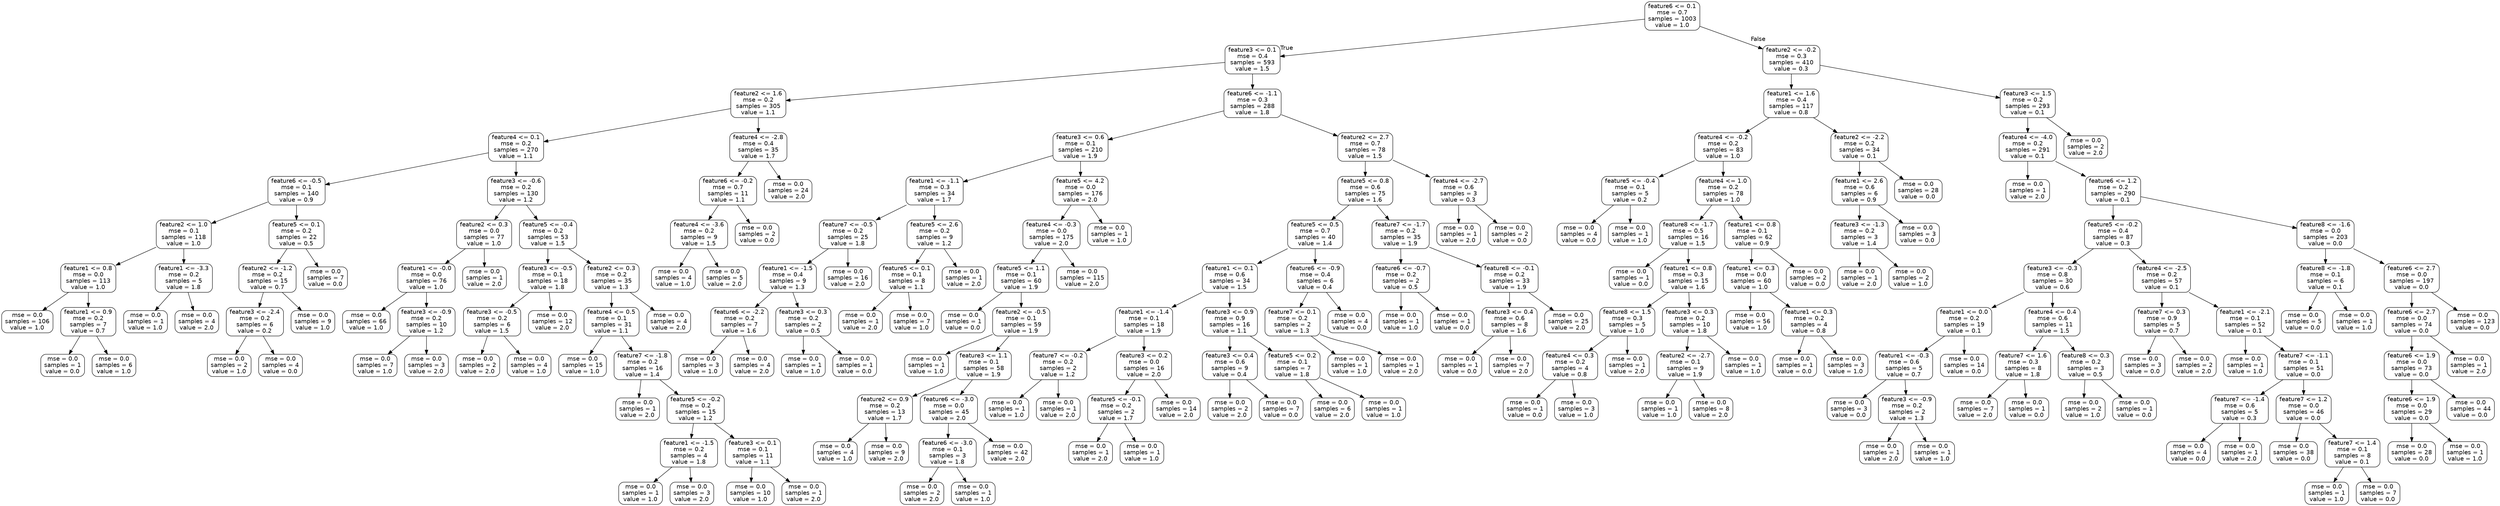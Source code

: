 digraph Tree {
node [shape=box, style="rounded", color="black", fontname=helvetica] ;
edge [fontname=helvetica] ;
0 [label="feature6 <= 0.1\nmse = 0.7\nsamples = 1003\nvalue = 1.0"] ;
1 [label="feature3 <= 0.1\nmse = 0.4\nsamples = 593\nvalue = 1.5"] ;
0 -> 1 [labeldistance=2.5, labelangle=45, headlabel="True"] ;
2 [label="feature2 <= 1.6\nmse = 0.2\nsamples = 305\nvalue = 1.1"] ;
1 -> 2 ;
3 [label="feature4 <= 0.1\nmse = 0.2\nsamples = 270\nvalue = 1.1"] ;
2 -> 3 ;
4 [label="feature6 <= -0.5\nmse = 0.1\nsamples = 140\nvalue = 0.9"] ;
3 -> 4 ;
5 [label="feature2 <= 1.0\nmse = 0.1\nsamples = 118\nvalue = 1.0"] ;
4 -> 5 ;
6 [label="feature1 <= 0.8\nmse = 0.0\nsamples = 113\nvalue = 1.0"] ;
5 -> 6 ;
7 [label="mse = 0.0\nsamples = 106\nvalue = 1.0"] ;
6 -> 7 ;
8 [label="feature1 <= 0.9\nmse = 0.2\nsamples = 7\nvalue = 0.7"] ;
6 -> 8 ;
9 [label="mse = 0.0\nsamples = 1\nvalue = 0.0"] ;
8 -> 9 ;
10 [label="mse = 0.0\nsamples = 6\nvalue = 1.0"] ;
8 -> 10 ;
11 [label="feature1 <= -3.3\nmse = 0.2\nsamples = 5\nvalue = 1.8"] ;
5 -> 11 ;
12 [label="mse = 0.0\nsamples = 1\nvalue = 1.0"] ;
11 -> 12 ;
13 [label="mse = 0.0\nsamples = 4\nvalue = 2.0"] ;
11 -> 13 ;
14 [label="feature5 <= 0.1\nmse = 0.2\nsamples = 22\nvalue = 0.5"] ;
4 -> 14 ;
15 [label="feature2 <= -1.2\nmse = 0.2\nsamples = 15\nvalue = 0.7"] ;
14 -> 15 ;
16 [label="feature3 <= -2.4\nmse = 0.2\nsamples = 6\nvalue = 0.2"] ;
15 -> 16 ;
17 [label="mse = 0.0\nsamples = 2\nvalue = 1.0"] ;
16 -> 17 ;
18 [label="mse = 0.0\nsamples = 4\nvalue = 0.0"] ;
16 -> 18 ;
19 [label="mse = 0.0\nsamples = 9\nvalue = 1.0"] ;
15 -> 19 ;
20 [label="mse = 0.0\nsamples = 7\nvalue = 0.0"] ;
14 -> 20 ;
21 [label="feature3 <= -0.6\nmse = 0.2\nsamples = 130\nvalue = 1.2"] ;
3 -> 21 ;
22 [label="feature2 <= 0.3\nmse = 0.0\nsamples = 77\nvalue = 1.0"] ;
21 -> 22 ;
23 [label="feature1 <= -0.0\nmse = 0.0\nsamples = 76\nvalue = 1.0"] ;
22 -> 23 ;
24 [label="mse = 0.0\nsamples = 66\nvalue = 1.0"] ;
23 -> 24 ;
25 [label="feature3 <= -0.9\nmse = 0.2\nsamples = 10\nvalue = 1.2"] ;
23 -> 25 ;
26 [label="mse = 0.0\nsamples = 7\nvalue = 1.0"] ;
25 -> 26 ;
27 [label="mse = 0.0\nsamples = 3\nvalue = 2.0"] ;
25 -> 27 ;
28 [label="mse = 0.0\nsamples = 1\nvalue = 2.0"] ;
22 -> 28 ;
29 [label="feature5 <= -0.4\nmse = 0.2\nsamples = 53\nvalue = 1.5"] ;
21 -> 29 ;
30 [label="feature3 <= -0.5\nmse = 0.1\nsamples = 18\nvalue = 1.8"] ;
29 -> 30 ;
31 [label="feature3 <= -0.5\nmse = 0.2\nsamples = 6\nvalue = 1.5"] ;
30 -> 31 ;
32 [label="mse = 0.0\nsamples = 2\nvalue = 2.0"] ;
31 -> 32 ;
33 [label="mse = 0.0\nsamples = 4\nvalue = 1.0"] ;
31 -> 33 ;
34 [label="mse = 0.0\nsamples = 12\nvalue = 2.0"] ;
30 -> 34 ;
35 [label="feature2 <= 0.3\nmse = 0.2\nsamples = 35\nvalue = 1.3"] ;
29 -> 35 ;
36 [label="feature4 <= 0.5\nmse = 0.1\nsamples = 31\nvalue = 1.1"] ;
35 -> 36 ;
37 [label="mse = 0.0\nsamples = 15\nvalue = 1.0"] ;
36 -> 37 ;
38 [label="feature7 <= -1.8\nmse = 0.2\nsamples = 16\nvalue = 1.4"] ;
36 -> 38 ;
39 [label="mse = 0.0\nsamples = 1\nvalue = 2.0"] ;
38 -> 39 ;
40 [label="feature5 <= -0.2\nmse = 0.2\nsamples = 15\nvalue = 1.2"] ;
38 -> 40 ;
41 [label="feature1 <= -1.5\nmse = 0.2\nsamples = 4\nvalue = 1.8"] ;
40 -> 41 ;
42 [label="mse = 0.0\nsamples = 1\nvalue = 1.0"] ;
41 -> 42 ;
43 [label="mse = 0.0\nsamples = 3\nvalue = 2.0"] ;
41 -> 43 ;
44 [label="feature3 <= 0.1\nmse = 0.1\nsamples = 11\nvalue = 1.1"] ;
40 -> 44 ;
45 [label="mse = 0.0\nsamples = 10\nvalue = 1.0"] ;
44 -> 45 ;
46 [label="mse = 0.0\nsamples = 1\nvalue = 2.0"] ;
44 -> 46 ;
47 [label="mse = 0.0\nsamples = 4\nvalue = 2.0"] ;
35 -> 47 ;
48 [label="feature4 <= -2.8\nmse = 0.4\nsamples = 35\nvalue = 1.7"] ;
2 -> 48 ;
49 [label="feature6 <= -0.2\nmse = 0.7\nsamples = 11\nvalue = 1.1"] ;
48 -> 49 ;
50 [label="feature4 <= -3.6\nmse = 0.2\nsamples = 9\nvalue = 1.5"] ;
49 -> 50 ;
51 [label="mse = 0.0\nsamples = 4\nvalue = 1.0"] ;
50 -> 51 ;
52 [label="mse = 0.0\nsamples = 5\nvalue = 2.0"] ;
50 -> 52 ;
53 [label="mse = 0.0\nsamples = 2\nvalue = 0.0"] ;
49 -> 53 ;
54 [label="mse = 0.0\nsamples = 24\nvalue = 2.0"] ;
48 -> 54 ;
55 [label="feature6 <= -1.1\nmse = 0.3\nsamples = 288\nvalue = 1.8"] ;
1 -> 55 ;
56 [label="feature3 <= 0.6\nmse = 0.1\nsamples = 210\nvalue = 1.9"] ;
55 -> 56 ;
57 [label="feature1 <= -1.1\nmse = 0.3\nsamples = 34\nvalue = 1.7"] ;
56 -> 57 ;
58 [label="feature7 <= -0.5\nmse = 0.2\nsamples = 25\nvalue = 1.8"] ;
57 -> 58 ;
59 [label="feature1 <= -1.5\nmse = 0.4\nsamples = 9\nvalue = 1.3"] ;
58 -> 59 ;
60 [label="feature6 <= -2.2\nmse = 0.2\nsamples = 7\nvalue = 1.6"] ;
59 -> 60 ;
61 [label="mse = 0.0\nsamples = 3\nvalue = 1.0"] ;
60 -> 61 ;
62 [label="mse = 0.0\nsamples = 4\nvalue = 2.0"] ;
60 -> 62 ;
63 [label="feature3 <= 0.3\nmse = 0.2\nsamples = 2\nvalue = 0.5"] ;
59 -> 63 ;
64 [label="mse = 0.0\nsamples = 1\nvalue = 1.0"] ;
63 -> 64 ;
65 [label="mse = 0.0\nsamples = 1\nvalue = 0.0"] ;
63 -> 65 ;
66 [label="mse = 0.0\nsamples = 16\nvalue = 2.0"] ;
58 -> 66 ;
67 [label="feature5 <= 2.6\nmse = 0.2\nsamples = 9\nvalue = 1.2"] ;
57 -> 67 ;
68 [label="feature5 <= 0.1\nmse = 0.1\nsamples = 8\nvalue = 1.1"] ;
67 -> 68 ;
69 [label="mse = 0.0\nsamples = 1\nvalue = 2.0"] ;
68 -> 69 ;
70 [label="mse = 0.0\nsamples = 7\nvalue = 1.0"] ;
68 -> 70 ;
71 [label="mse = 0.0\nsamples = 1\nvalue = 2.0"] ;
67 -> 71 ;
72 [label="feature5 <= 4.2\nmse = 0.0\nsamples = 176\nvalue = 2.0"] ;
56 -> 72 ;
73 [label="feature4 <= -0.3\nmse = 0.0\nsamples = 175\nvalue = 2.0"] ;
72 -> 73 ;
74 [label="feature5 <= 1.1\nmse = 0.1\nsamples = 60\nvalue = 1.9"] ;
73 -> 74 ;
75 [label="mse = 0.0\nsamples = 1\nvalue = 0.0"] ;
74 -> 75 ;
76 [label="feature2 <= -0.5\nmse = 0.1\nsamples = 59\nvalue = 1.9"] ;
74 -> 76 ;
77 [label="mse = 0.0\nsamples = 1\nvalue = 1.0"] ;
76 -> 77 ;
78 [label="feature3 <= 1.1\nmse = 0.1\nsamples = 58\nvalue = 1.9"] ;
76 -> 78 ;
79 [label="feature2 <= 0.9\nmse = 0.2\nsamples = 13\nvalue = 1.7"] ;
78 -> 79 ;
80 [label="mse = 0.0\nsamples = 4\nvalue = 1.0"] ;
79 -> 80 ;
81 [label="mse = 0.0\nsamples = 9\nvalue = 2.0"] ;
79 -> 81 ;
82 [label="feature6 <= -3.0\nmse = 0.0\nsamples = 45\nvalue = 2.0"] ;
78 -> 82 ;
83 [label="feature6 <= -3.0\nmse = 0.1\nsamples = 3\nvalue = 1.8"] ;
82 -> 83 ;
84 [label="mse = 0.0\nsamples = 2\nvalue = 2.0"] ;
83 -> 84 ;
85 [label="mse = 0.0\nsamples = 1\nvalue = 1.0"] ;
83 -> 85 ;
86 [label="mse = 0.0\nsamples = 42\nvalue = 2.0"] ;
82 -> 86 ;
87 [label="mse = 0.0\nsamples = 115\nvalue = 2.0"] ;
73 -> 87 ;
88 [label="mse = 0.0\nsamples = 1\nvalue = 1.0"] ;
72 -> 88 ;
89 [label="feature2 <= 2.7\nmse = 0.7\nsamples = 78\nvalue = 1.5"] ;
55 -> 89 ;
90 [label="feature5 <= 0.8\nmse = 0.6\nsamples = 75\nvalue = 1.6"] ;
89 -> 90 ;
91 [label="feature5 <= 0.5\nmse = 0.7\nsamples = 40\nvalue = 1.4"] ;
90 -> 91 ;
92 [label="feature1 <= 0.1\nmse = 0.6\nsamples = 34\nvalue = 1.5"] ;
91 -> 92 ;
93 [label="feature1 <= -1.4\nmse = 0.1\nsamples = 18\nvalue = 1.9"] ;
92 -> 93 ;
94 [label="feature7 <= -0.2\nmse = 0.2\nsamples = 2\nvalue = 1.2"] ;
93 -> 94 ;
95 [label="mse = 0.0\nsamples = 1\nvalue = 1.0"] ;
94 -> 95 ;
96 [label="mse = 0.0\nsamples = 1\nvalue = 2.0"] ;
94 -> 96 ;
97 [label="feature3 <= 0.2\nmse = 0.0\nsamples = 16\nvalue = 2.0"] ;
93 -> 97 ;
98 [label="feature5 <= -0.1\nmse = 0.2\nsamples = 2\nvalue = 1.7"] ;
97 -> 98 ;
99 [label="mse = 0.0\nsamples = 1\nvalue = 2.0"] ;
98 -> 99 ;
100 [label="mse = 0.0\nsamples = 1\nvalue = 1.0"] ;
98 -> 100 ;
101 [label="mse = 0.0\nsamples = 14\nvalue = 2.0"] ;
97 -> 101 ;
102 [label="feature3 <= 0.9\nmse = 0.9\nsamples = 16\nvalue = 1.1"] ;
92 -> 102 ;
103 [label="feature3 <= 0.4\nmse = 0.6\nsamples = 9\nvalue = 0.4"] ;
102 -> 103 ;
104 [label="mse = 0.0\nsamples = 2\nvalue = 2.0"] ;
103 -> 104 ;
105 [label="mse = 0.0\nsamples = 7\nvalue = 0.0"] ;
103 -> 105 ;
106 [label="feature5 <= 0.2\nmse = 0.1\nsamples = 7\nvalue = 1.8"] ;
102 -> 106 ;
107 [label="mse = 0.0\nsamples = 6\nvalue = 2.0"] ;
106 -> 107 ;
108 [label="mse = 0.0\nsamples = 1\nvalue = 1.0"] ;
106 -> 108 ;
109 [label="feature6 <= -0.9\nmse = 0.4\nsamples = 6\nvalue = 0.4"] ;
91 -> 109 ;
110 [label="feature7 <= 0.1\nmse = 0.2\nsamples = 2\nvalue = 1.3"] ;
109 -> 110 ;
111 [label="mse = 0.0\nsamples = 1\nvalue = 1.0"] ;
110 -> 111 ;
112 [label="mse = 0.0\nsamples = 1\nvalue = 2.0"] ;
110 -> 112 ;
113 [label="mse = 0.0\nsamples = 4\nvalue = 0.0"] ;
109 -> 113 ;
114 [label="feature7 <= -1.7\nmse = 0.2\nsamples = 35\nvalue = 1.9"] ;
90 -> 114 ;
115 [label="feature6 <= -0.7\nmse = 0.2\nsamples = 2\nvalue = 0.5"] ;
114 -> 115 ;
116 [label="mse = 0.0\nsamples = 1\nvalue = 1.0"] ;
115 -> 116 ;
117 [label="mse = 0.0\nsamples = 1\nvalue = 0.0"] ;
115 -> 117 ;
118 [label="feature8 <= -0.1\nmse = 0.2\nsamples = 33\nvalue = 1.9"] ;
114 -> 118 ;
119 [label="feature3 <= 0.4\nmse = 0.6\nsamples = 8\nvalue = 1.6"] ;
118 -> 119 ;
120 [label="mse = 0.0\nsamples = 1\nvalue = 0.0"] ;
119 -> 120 ;
121 [label="mse = 0.0\nsamples = 7\nvalue = 2.0"] ;
119 -> 121 ;
122 [label="mse = 0.0\nsamples = 25\nvalue = 2.0"] ;
118 -> 122 ;
123 [label="feature4 <= -2.7\nmse = 0.6\nsamples = 3\nvalue = 0.3"] ;
89 -> 123 ;
124 [label="mse = 0.0\nsamples = 1\nvalue = 2.0"] ;
123 -> 124 ;
125 [label="mse = 0.0\nsamples = 2\nvalue = 0.0"] ;
123 -> 125 ;
126 [label="feature2 <= -0.2\nmse = 0.3\nsamples = 410\nvalue = 0.3"] ;
0 -> 126 [labeldistance=2.5, labelangle=-45, headlabel="False"] ;
127 [label="feature1 <= 1.6\nmse = 0.4\nsamples = 117\nvalue = 0.8"] ;
126 -> 127 ;
128 [label="feature4 <= -0.2\nmse = 0.2\nsamples = 83\nvalue = 1.0"] ;
127 -> 128 ;
129 [label="feature5 <= -0.4\nmse = 0.1\nsamples = 5\nvalue = 0.2"] ;
128 -> 129 ;
130 [label="mse = 0.0\nsamples = 4\nvalue = 0.0"] ;
129 -> 130 ;
131 [label="mse = 0.0\nsamples = 1\nvalue = 1.0"] ;
129 -> 131 ;
132 [label="feature4 <= 1.0\nmse = 0.2\nsamples = 78\nvalue = 1.0"] ;
128 -> 132 ;
133 [label="feature8 <= -1.7\nmse = 0.5\nsamples = 16\nvalue = 1.5"] ;
132 -> 133 ;
134 [label="mse = 0.0\nsamples = 1\nvalue = 0.0"] ;
133 -> 134 ;
135 [label="feature1 <= 0.8\nmse = 0.3\nsamples = 15\nvalue = 1.6"] ;
133 -> 135 ;
136 [label="feature8 <= 1.5\nmse = 0.3\nsamples = 5\nvalue = 1.0"] ;
135 -> 136 ;
137 [label="feature4 <= 0.3\nmse = 0.2\nsamples = 4\nvalue = 0.8"] ;
136 -> 137 ;
138 [label="mse = 0.0\nsamples = 1\nvalue = 0.0"] ;
137 -> 138 ;
139 [label="mse = 0.0\nsamples = 3\nvalue = 1.0"] ;
137 -> 139 ;
140 [label="mse = 0.0\nsamples = 1\nvalue = 2.0"] ;
136 -> 140 ;
141 [label="feature3 <= 0.3\nmse = 0.2\nsamples = 10\nvalue = 1.8"] ;
135 -> 141 ;
142 [label="feature2 <= -2.7\nmse = 0.1\nsamples = 9\nvalue = 1.9"] ;
141 -> 142 ;
143 [label="mse = 0.0\nsamples = 1\nvalue = 1.0"] ;
142 -> 143 ;
144 [label="mse = 0.0\nsamples = 8\nvalue = 2.0"] ;
142 -> 144 ;
145 [label="mse = 0.0\nsamples = 1\nvalue = 1.0"] ;
141 -> 145 ;
146 [label="feature1 <= 0.8\nmse = 0.1\nsamples = 62\nvalue = 0.9"] ;
132 -> 146 ;
147 [label="feature1 <= 0.3\nmse = 0.0\nsamples = 60\nvalue = 1.0"] ;
146 -> 147 ;
148 [label="mse = 0.0\nsamples = 56\nvalue = 1.0"] ;
147 -> 148 ;
149 [label="feature1 <= 0.3\nmse = 0.2\nsamples = 4\nvalue = 0.8"] ;
147 -> 149 ;
150 [label="mse = 0.0\nsamples = 1\nvalue = 0.0"] ;
149 -> 150 ;
151 [label="mse = 0.0\nsamples = 3\nvalue = 1.0"] ;
149 -> 151 ;
152 [label="mse = 0.0\nsamples = 2\nvalue = 0.0"] ;
146 -> 152 ;
153 [label="feature2 <= -2.2\nmse = 0.2\nsamples = 34\nvalue = 0.1"] ;
127 -> 153 ;
154 [label="feature1 <= 2.6\nmse = 0.6\nsamples = 6\nvalue = 0.9"] ;
153 -> 154 ;
155 [label="feature3 <= -1.3\nmse = 0.2\nsamples = 3\nvalue = 1.4"] ;
154 -> 155 ;
156 [label="mse = 0.0\nsamples = 1\nvalue = 2.0"] ;
155 -> 156 ;
157 [label="mse = 0.0\nsamples = 2\nvalue = 1.0"] ;
155 -> 157 ;
158 [label="mse = 0.0\nsamples = 3\nvalue = 0.0"] ;
154 -> 158 ;
159 [label="mse = 0.0\nsamples = 28\nvalue = 0.0"] ;
153 -> 159 ;
160 [label="feature3 <= 1.5\nmse = 0.2\nsamples = 293\nvalue = 0.1"] ;
126 -> 160 ;
161 [label="feature4 <= -4.0\nmse = 0.2\nsamples = 291\nvalue = 0.1"] ;
160 -> 161 ;
162 [label="mse = 0.0\nsamples = 1\nvalue = 2.0"] ;
161 -> 162 ;
163 [label="feature6 <= 1.2\nmse = 0.2\nsamples = 290\nvalue = 0.1"] ;
161 -> 163 ;
164 [label="feature5 <= -0.2\nmse = 0.4\nsamples = 87\nvalue = 0.3"] ;
163 -> 164 ;
165 [label="feature3 <= -0.3\nmse = 0.8\nsamples = 30\nvalue = 0.6"] ;
164 -> 165 ;
166 [label="feature1 <= 0.0\nmse = 0.2\nsamples = 19\nvalue = 0.1"] ;
165 -> 166 ;
167 [label="feature1 <= -0.3\nmse = 0.6\nsamples = 5\nvalue = 0.7"] ;
166 -> 167 ;
168 [label="mse = 0.0\nsamples = 3\nvalue = 0.0"] ;
167 -> 168 ;
169 [label="feature3 <= -0.9\nmse = 0.2\nsamples = 2\nvalue = 1.3"] ;
167 -> 169 ;
170 [label="mse = 0.0\nsamples = 1\nvalue = 2.0"] ;
169 -> 170 ;
171 [label="mse = 0.0\nsamples = 1\nvalue = 1.0"] ;
169 -> 171 ;
172 [label="mse = 0.0\nsamples = 14\nvalue = 0.0"] ;
166 -> 172 ;
173 [label="feature4 <= 0.4\nmse = 0.6\nsamples = 11\nvalue = 1.5"] ;
165 -> 173 ;
174 [label="feature7 <= 1.6\nmse = 0.3\nsamples = 8\nvalue = 1.8"] ;
173 -> 174 ;
175 [label="mse = 0.0\nsamples = 7\nvalue = 2.0"] ;
174 -> 175 ;
176 [label="mse = 0.0\nsamples = 1\nvalue = 0.0"] ;
174 -> 176 ;
177 [label="feature8 <= 0.3\nmse = 0.2\nsamples = 3\nvalue = 0.5"] ;
173 -> 177 ;
178 [label="mse = 0.0\nsamples = 2\nvalue = 1.0"] ;
177 -> 178 ;
179 [label="mse = 0.0\nsamples = 1\nvalue = 0.0"] ;
177 -> 179 ;
180 [label="feature4 <= -2.5\nmse = 0.2\nsamples = 57\nvalue = 0.1"] ;
164 -> 180 ;
181 [label="feature7 <= 0.3\nmse = 0.9\nsamples = 5\nvalue = 0.7"] ;
180 -> 181 ;
182 [label="mse = 0.0\nsamples = 3\nvalue = 0.0"] ;
181 -> 182 ;
183 [label="mse = 0.0\nsamples = 2\nvalue = 2.0"] ;
181 -> 183 ;
184 [label="feature1 <= -2.1\nmse = 0.1\nsamples = 52\nvalue = 0.1"] ;
180 -> 184 ;
185 [label="mse = 0.0\nsamples = 1\nvalue = 1.0"] ;
184 -> 185 ;
186 [label="feature7 <= -1.1\nmse = 0.1\nsamples = 51\nvalue = 0.0"] ;
184 -> 186 ;
187 [label="feature7 <= -1.4\nmse = 0.6\nsamples = 5\nvalue = 0.3"] ;
186 -> 187 ;
188 [label="mse = 0.0\nsamples = 4\nvalue = 0.0"] ;
187 -> 188 ;
189 [label="mse = 0.0\nsamples = 1\nvalue = 2.0"] ;
187 -> 189 ;
190 [label="feature7 <= 1.2\nmse = 0.0\nsamples = 46\nvalue = 0.0"] ;
186 -> 190 ;
191 [label="mse = 0.0\nsamples = 38\nvalue = 0.0"] ;
190 -> 191 ;
192 [label="feature7 <= 1.4\nmse = 0.1\nsamples = 8\nvalue = 0.1"] ;
190 -> 192 ;
193 [label="mse = 0.0\nsamples = 1\nvalue = 1.0"] ;
192 -> 193 ;
194 [label="mse = 0.0\nsamples = 7\nvalue = 0.0"] ;
192 -> 194 ;
195 [label="feature8 <= -1.6\nmse = 0.0\nsamples = 203\nvalue = 0.0"] ;
163 -> 195 ;
196 [label="feature8 <= -1.8\nmse = 0.1\nsamples = 6\nvalue = 0.1"] ;
195 -> 196 ;
197 [label="mse = 0.0\nsamples = 5\nvalue = 0.0"] ;
196 -> 197 ;
198 [label="mse = 0.0\nsamples = 1\nvalue = 1.0"] ;
196 -> 198 ;
199 [label="feature6 <= 2.7\nmse = 0.0\nsamples = 197\nvalue = 0.0"] ;
195 -> 199 ;
200 [label="feature6 <= 2.7\nmse = 0.0\nsamples = 74\nvalue = 0.0"] ;
199 -> 200 ;
201 [label="feature6 <= 1.9\nmse = 0.0\nsamples = 73\nvalue = 0.0"] ;
200 -> 201 ;
202 [label="feature6 <= 1.9\nmse = 0.0\nsamples = 29\nvalue = 0.0"] ;
201 -> 202 ;
203 [label="mse = 0.0\nsamples = 28\nvalue = 0.0"] ;
202 -> 203 ;
204 [label="mse = 0.0\nsamples = 1\nvalue = 1.0"] ;
202 -> 204 ;
205 [label="mse = 0.0\nsamples = 44\nvalue = 0.0"] ;
201 -> 205 ;
206 [label="mse = 0.0\nsamples = 1\nvalue = 2.0"] ;
200 -> 206 ;
207 [label="mse = 0.0\nsamples = 123\nvalue = 0.0"] ;
199 -> 207 ;
208 [label="mse = 0.0\nsamples = 2\nvalue = 2.0"] ;
160 -> 208 ;
}